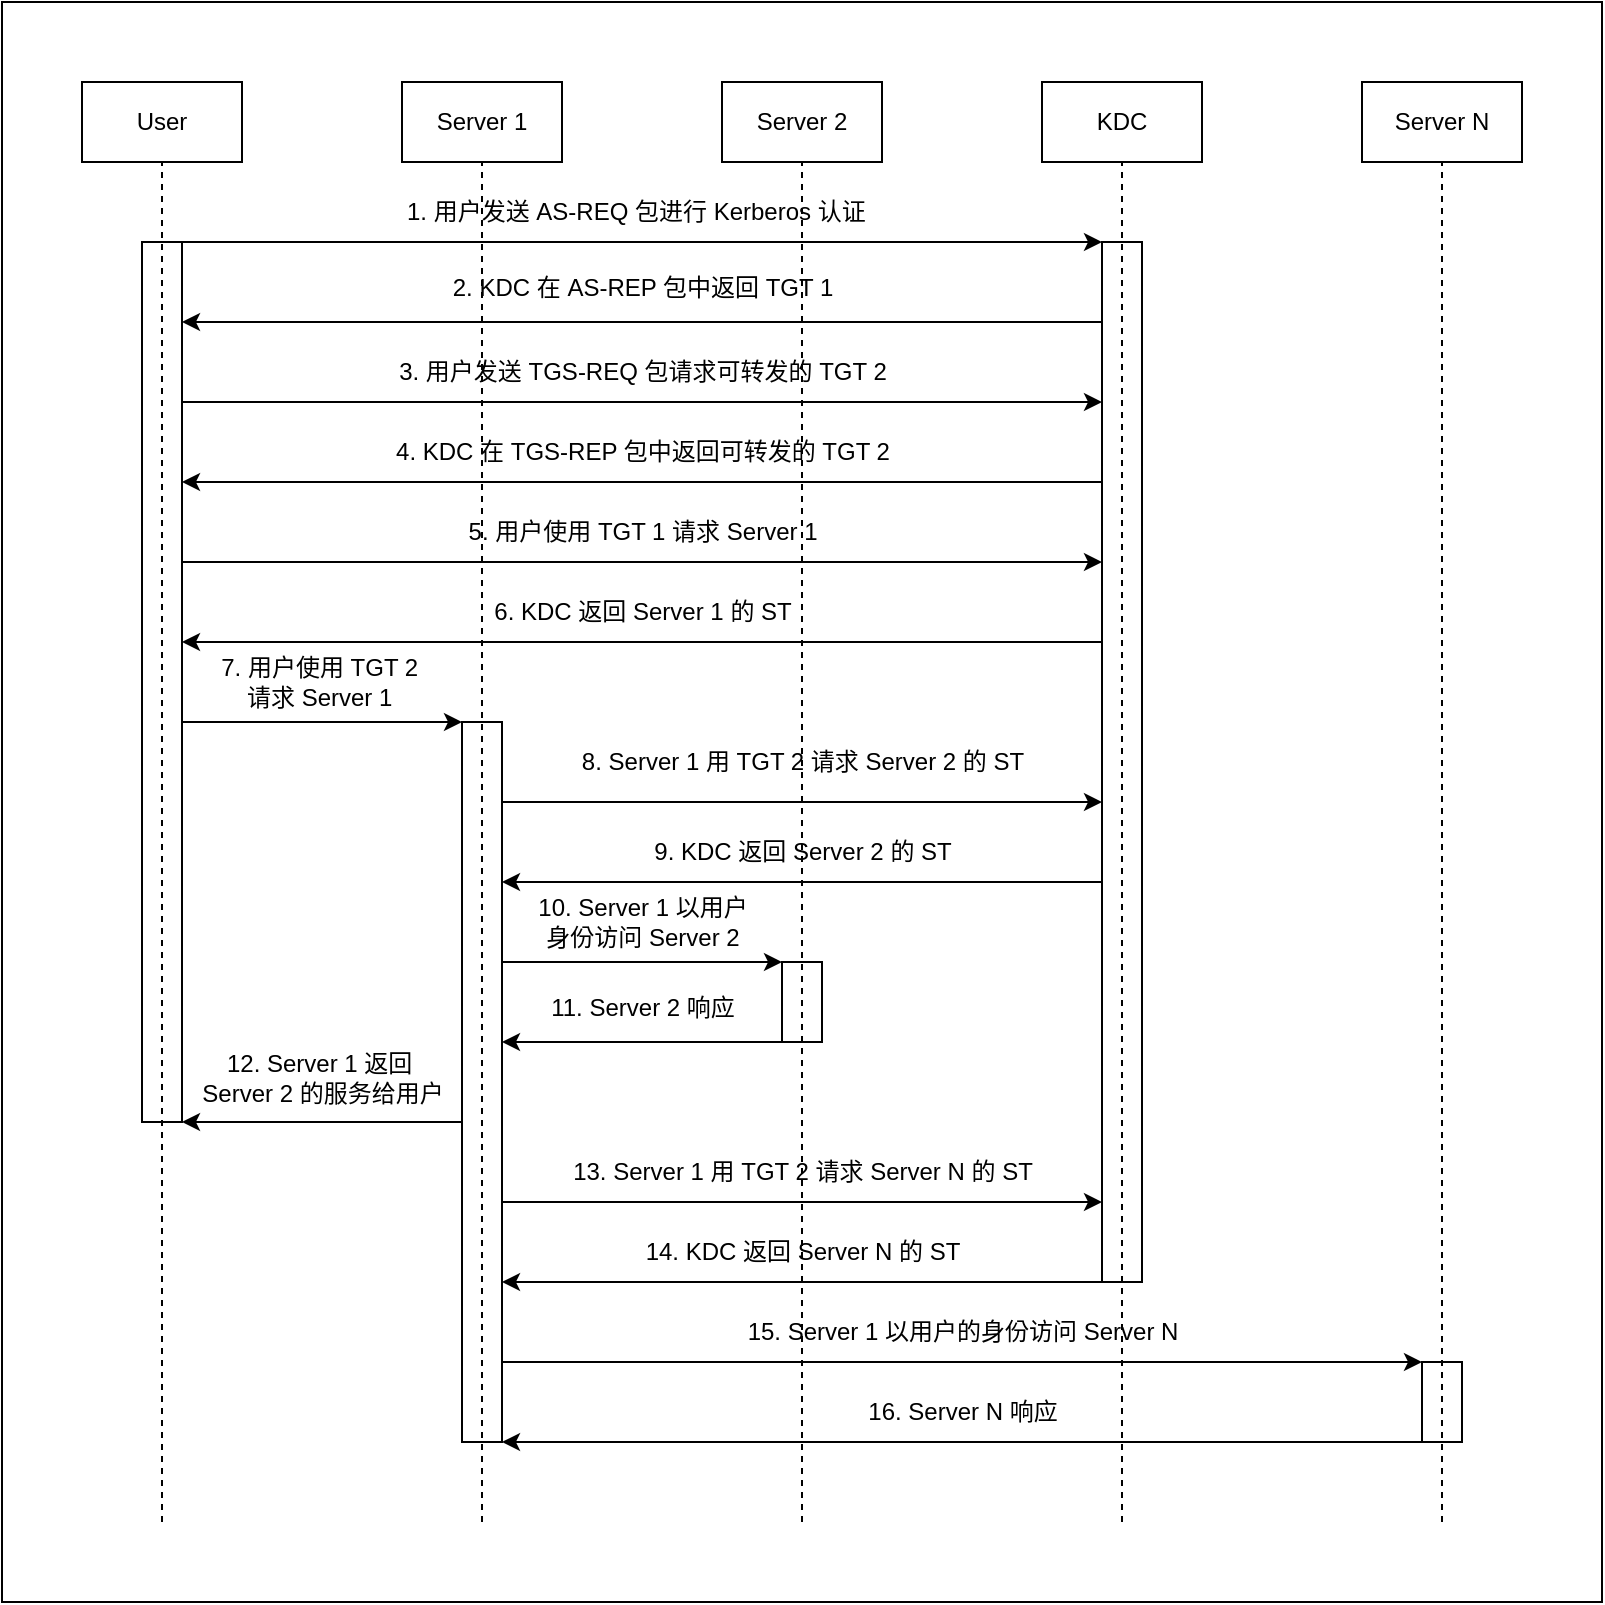 <mxfile version="22.0.4" type="github">
  <diagram name="第 1 页" id="ZDr5vjkKfLyj0icd-GqV">
    <mxGraphModel dx="1466" dy="654" grid="1" gridSize="10" guides="1" tooltips="1" connect="1" arrows="1" fold="1" page="1" pageScale="1" pageWidth="827" pageHeight="1169" math="0" shadow="0">
      <root>
        <mxCell id="0" />
        <mxCell id="1" parent="0" />
        <mxCell id="geqOU8Ly6QwuSXcI2jb7-61" value="" style="rounded=0;whiteSpace=wrap;html=1;" vertex="1" parent="1">
          <mxGeometry width="800" height="800" as="geometry" />
        </mxCell>
        <mxCell id="geqOU8Ly6QwuSXcI2jb7-50" value="" style="rounded=0;whiteSpace=wrap;html=1;" vertex="1" parent="1">
          <mxGeometry x="710" y="680" width="20" height="40" as="geometry" />
        </mxCell>
        <mxCell id="geqOU8Ly6QwuSXcI2jb7-41" value="" style="rounded=0;whiteSpace=wrap;html=1;" vertex="1" parent="1">
          <mxGeometry x="390" y="480" width="20" height="40" as="geometry" />
        </mxCell>
        <mxCell id="geqOU8Ly6QwuSXcI2jb7-10" value="" style="rounded=0;whiteSpace=wrap;html=1;" vertex="1" parent="1">
          <mxGeometry x="550" y="120" width="20" height="520" as="geometry" />
        </mxCell>
        <mxCell id="geqOU8Ly6QwuSXcI2jb7-28" value="" style="rounded=0;whiteSpace=wrap;html=1;" vertex="1" parent="1">
          <mxGeometry x="230" y="360" width="20" height="360" as="geometry" />
        </mxCell>
        <mxCell id="geqOU8Ly6QwuSXcI2jb7-8" value="" style="rounded=0;whiteSpace=wrap;html=1;" vertex="1" parent="1">
          <mxGeometry x="70" y="120" width="20" height="440" as="geometry" />
        </mxCell>
        <mxCell id="geqOU8Ly6QwuSXcI2jb7-1" value="User" style="rounded=0;whiteSpace=wrap;html=1;" vertex="1" parent="1">
          <mxGeometry x="40" y="40" width="80" height="40" as="geometry" />
        </mxCell>
        <mxCell id="geqOU8Ly6QwuSXcI2jb7-2" value="Server 1" style="rounded=0;whiteSpace=wrap;html=1;" vertex="1" parent="1">
          <mxGeometry x="200" y="40" width="80" height="40" as="geometry" />
        </mxCell>
        <mxCell id="geqOU8Ly6QwuSXcI2jb7-3" value="Server 2" style="rounded=0;whiteSpace=wrap;html=1;" vertex="1" parent="1">
          <mxGeometry x="360" y="40" width="80" height="40" as="geometry" />
        </mxCell>
        <mxCell id="geqOU8Ly6QwuSXcI2jb7-4" value="Server N" style="rounded=0;whiteSpace=wrap;html=1;" vertex="1" parent="1">
          <mxGeometry x="680" y="40" width="80" height="40" as="geometry" />
        </mxCell>
        <mxCell id="geqOU8Ly6QwuSXcI2jb7-5" value="KDC" style="rounded=0;whiteSpace=wrap;html=1;" vertex="1" parent="1">
          <mxGeometry x="520" y="40" width="80" height="40" as="geometry" />
        </mxCell>
        <mxCell id="geqOU8Ly6QwuSXcI2jb7-6" value="" style="endArrow=none;dashed=1;html=1;rounded=0;entryX=0.5;entryY=1;entryDx=0;entryDy=0;" edge="1" parent="1" target="geqOU8Ly6QwuSXcI2jb7-1">
          <mxGeometry width="50" height="50" relative="1" as="geometry">
            <mxPoint x="80" y="760" as="sourcePoint" />
            <mxPoint x="70" y="100" as="targetPoint" />
          </mxGeometry>
        </mxCell>
        <mxCell id="geqOU8Ly6QwuSXcI2jb7-7" value="" style="endArrow=none;dashed=1;html=1;rounded=0;entryX=0.5;entryY=1;entryDx=0;entryDy=0;" edge="1" parent="1" target="geqOU8Ly6QwuSXcI2jb7-5">
          <mxGeometry width="50" height="50" relative="1" as="geometry">
            <mxPoint x="560" y="760" as="sourcePoint" />
            <mxPoint x="540" y="210" as="targetPoint" />
          </mxGeometry>
        </mxCell>
        <mxCell id="geqOU8Ly6QwuSXcI2jb7-12" value="" style="endArrow=classic;html=1;rounded=0;exitX=1;exitY=0;exitDx=0;exitDy=0;entryX=0;entryY=0;entryDx=0;entryDy=0;" edge="1" parent="1" source="geqOU8Ly6QwuSXcI2jb7-8" target="geqOU8Ly6QwuSXcI2jb7-10">
          <mxGeometry width="50" height="50" relative="1" as="geometry">
            <mxPoint x="390" y="300" as="sourcePoint" />
            <mxPoint x="440" y="250" as="targetPoint" />
          </mxGeometry>
        </mxCell>
        <mxCell id="geqOU8Ly6QwuSXcI2jb7-13" value="1. 用户发送 AS-REQ 包进行 Kerberos 认证&amp;nbsp;&amp;nbsp; " style="text;html=1;align=center;verticalAlign=middle;resizable=0;points=[];autosize=1;strokeColor=none;fillColor=none;" vertex="1" parent="1">
          <mxGeometry x="190" y="90" width="260" height="30" as="geometry" />
        </mxCell>
        <mxCell id="geqOU8Ly6QwuSXcI2jb7-15" value="2. KDC 在 AS-REP 包中返回 TGT 1" style="text;html=1;align=center;verticalAlign=middle;resizable=0;points=[];autosize=1;strokeColor=none;fillColor=none;" vertex="1" parent="1">
          <mxGeometry x="215" y="128" width="210" height="30" as="geometry" />
        </mxCell>
        <mxCell id="geqOU8Ly6QwuSXcI2jb7-16" value="" style="endArrow=classic;html=1;rounded=0;" edge="1" parent="1">
          <mxGeometry width="50" height="50" relative="1" as="geometry">
            <mxPoint x="90" y="200" as="sourcePoint" />
            <mxPoint x="550" y="200" as="targetPoint" />
          </mxGeometry>
        </mxCell>
        <mxCell id="geqOU8Ly6QwuSXcI2jb7-17" value="3. 用户发送 TGS-REQ 包请求可转发的 TGT 2" style="text;html=1;align=center;verticalAlign=middle;resizable=0;points=[];autosize=1;strokeColor=none;fillColor=none;" vertex="1" parent="1">
          <mxGeometry x="185" y="170" width="270" height="30" as="geometry" />
        </mxCell>
        <mxCell id="geqOU8Ly6QwuSXcI2jb7-18" value="" style="endArrow=classic;html=1;rounded=0;exitX=-0.006;exitY=0.236;exitDx=0;exitDy=0;exitPerimeter=0;entryX=1.019;entryY=0.235;entryDx=0;entryDy=0;entryPerimeter=0;" edge="1" parent="1">
          <mxGeometry width="50" height="50" relative="1" as="geometry">
            <mxPoint x="550" y="240" as="sourcePoint" />
            <mxPoint x="90" y="240" as="targetPoint" />
          </mxGeometry>
        </mxCell>
        <mxCell id="geqOU8Ly6QwuSXcI2jb7-19" value="4. KDC 在 TGS-REP 包中返回可转发的 TGT 2" style="text;html=1;align=center;verticalAlign=middle;resizable=0;points=[];autosize=1;strokeColor=none;fillColor=none;" vertex="1" parent="1">
          <mxGeometry x="185" y="210" width="270" height="30" as="geometry" />
        </mxCell>
        <mxCell id="geqOU8Ly6QwuSXcI2jb7-20" value="" style="endArrow=classic;html=1;rounded=0;" edge="1" parent="1">
          <mxGeometry width="50" height="50" relative="1" as="geometry">
            <mxPoint x="90" y="280" as="sourcePoint" />
            <mxPoint x="550" y="280" as="targetPoint" />
          </mxGeometry>
        </mxCell>
        <mxCell id="geqOU8Ly6QwuSXcI2jb7-23" value="" style="endArrow=classic;html=1;rounded=0;exitX=-0.006;exitY=0.236;exitDx=0;exitDy=0;exitPerimeter=0;entryX=1.019;entryY=0.235;entryDx=0;entryDy=0;entryPerimeter=0;" edge="1" parent="1">
          <mxGeometry width="50" height="50" relative="1" as="geometry">
            <mxPoint x="550" y="160" as="sourcePoint" />
            <mxPoint x="90" y="160" as="targetPoint" />
          </mxGeometry>
        </mxCell>
        <mxCell id="geqOU8Ly6QwuSXcI2jb7-24" value="5. 用户使用 TGT 1 请求 Server 1" style="text;html=1;align=center;verticalAlign=middle;resizable=0;points=[];autosize=1;strokeColor=none;fillColor=none;" vertex="1" parent="1">
          <mxGeometry x="220" y="250" width="200" height="30" as="geometry" />
        </mxCell>
        <mxCell id="geqOU8Ly6QwuSXcI2jb7-25" value="" style="endArrow=classic;html=1;rounded=0;exitX=-0.006;exitY=0.236;exitDx=0;exitDy=0;exitPerimeter=0;entryX=1.019;entryY=0.235;entryDx=0;entryDy=0;entryPerimeter=0;" edge="1" parent="1">
          <mxGeometry width="50" height="50" relative="1" as="geometry">
            <mxPoint x="550" y="320" as="sourcePoint" />
            <mxPoint x="90" y="320" as="targetPoint" />
          </mxGeometry>
        </mxCell>
        <mxCell id="geqOU8Ly6QwuSXcI2jb7-26" value="6. KDC 返回 Server 1 的 ST" style="text;html=1;align=center;verticalAlign=middle;resizable=0;points=[];autosize=1;strokeColor=none;fillColor=none;" vertex="1" parent="1">
          <mxGeometry x="235" y="290" width="170" height="30" as="geometry" />
        </mxCell>
        <mxCell id="geqOU8Ly6QwuSXcI2jb7-27" value="" style="endArrow=none;dashed=1;html=1;rounded=0;entryX=0.5;entryY=1;entryDx=0;entryDy=0;" edge="1" parent="1" target="geqOU8Ly6QwuSXcI2jb7-2">
          <mxGeometry width="50" height="50" relative="1" as="geometry">
            <mxPoint x="240" y="760" as="sourcePoint" />
            <mxPoint x="190" y="360" as="targetPoint" />
          </mxGeometry>
        </mxCell>
        <mxCell id="geqOU8Ly6QwuSXcI2jb7-30" value="" style="endArrow=classic;html=1;rounded=0;" edge="1" parent="1">
          <mxGeometry width="50" height="50" relative="1" as="geometry">
            <mxPoint x="90" y="360" as="sourcePoint" />
            <mxPoint x="230" y="360" as="targetPoint" />
          </mxGeometry>
        </mxCell>
        <mxCell id="geqOU8Ly6QwuSXcI2jb7-31" value="&lt;div&gt;7. 用户使用 TGT 2&amp;nbsp;&lt;/div&gt;&lt;div&gt;请求 Server 1&amp;nbsp; &lt;/div&gt;" style="text;html=1;align=center;verticalAlign=middle;resizable=0;points=[];autosize=1;strokeColor=none;fillColor=none;" vertex="1" parent="1">
          <mxGeometry x="100" y="320" width="120" height="40" as="geometry" />
        </mxCell>
        <mxCell id="geqOU8Ly6QwuSXcI2jb7-32" value="" style="endArrow=none;dashed=1;html=1;rounded=0;entryX=0.5;entryY=1;entryDx=0;entryDy=0;" edge="1" parent="1" target="geqOU8Ly6QwuSXcI2jb7-3">
          <mxGeometry width="50" height="50" relative="1" as="geometry">
            <mxPoint x="400" y="760" as="sourcePoint" />
            <mxPoint x="630" y="110" as="targetPoint" />
          </mxGeometry>
        </mxCell>
        <mxCell id="geqOU8Ly6QwuSXcI2jb7-35" value="" style="endArrow=classic;html=1;rounded=0;" edge="1" parent="1">
          <mxGeometry width="50" height="50" relative="1" as="geometry">
            <mxPoint x="250" y="400" as="sourcePoint" />
            <mxPoint x="550" y="400" as="targetPoint" />
          </mxGeometry>
        </mxCell>
        <mxCell id="geqOU8Ly6QwuSXcI2jb7-36" value="8. Server 1 用 TGT 2 请求 Server 2 的 ST" style="text;html=1;align=center;verticalAlign=middle;resizable=0;points=[];autosize=1;strokeColor=none;fillColor=none;" vertex="1" parent="1">
          <mxGeometry x="280" y="365" width="240" height="30" as="geometry" />
        </mxCell>
        <mxCell id="geqOU8Ly6QwuSXcI2jb7-37" value="" style="endArrow=classic;html=1;rounded=0;entryX=1.019;entryY=0.235;entryDx=0;entryDy=0;entryPerimeter=0;" edge="1" parent="1">
          <mxGeometry width="50" height="50" relative="1" as="geometry">
            <mxPoint x="550" y="440" as="sourcePoint" />
            <mxPoint x="250" y="440" as="targetPoint" />
          </mxGeometry>
        </mxCell>
        <mxCell id="geqOU8Ly6QwuSXcI2jb7-38" value="9. KDC 返回 Server 2 的 ST" style="text;html=1;align=center;verticalAlign=middle;resizable=0;points=[];autosize=1;strokeColor=none;fillColor=none;" vertex="1" parent="1">
          <mxGeometry x="315" y="410" width="170" height="30" as="geometry" />
        </mxCell>
        <mxCell id="geqOU8Ly6QwuSXcI2jb7-43" value="" style="endArrow=classic;html=1;rounded=0;" edge="1" parent="1">
          <mxGeometry width="50" height="50" relative="1" as="geometry">
            <mxPoint x="250" y="480" as="sourcePoint" />
            <mxPoint x="390" y="480" as="targetPoint" />
          </mxGeometry>
        </mxCell>
        <mxCell id="geqOU8Ly6QwuSXcI2jb7-44" value="&lt;div&gt;10. Server 1 以用户&lt;/div&gt;&lt;div&gt;身份访问 Server 2&lt;/div&gt;" style="text;html=1;align=center;verticalAlign=middle;resizable=0;points=[];autosize=1;strokeColor=none;fillColor=none;" vertex="1" parent="1">
          <mxGeometry x="255" y="440" width="130" height="40" as="geometry" />
        </mxCell>
        <mxCell id="geqOU8Ly6QwuSXcI2jb7-45" value="" style="endArrow=classic;html=1;rounded=0;entryX=1.019;entryY=0.235;entryDx=0;entryDy=0;entryPerimeter=0;" edge="1" parent="1">
          <mxGeometry width="50" height="50" relative="1" as="geometry">
            <mxPoint x="390" y="520" as="sourcePoint" />
            <mxPoint x="250" y="520" as="targetPoint" />
          </mxGeometry>
        </mxCell>
        <mxCell id="geqOU8Ly6QwuSXcI2jb7-46" value="&lt;div&gt;11. Server 2 响应&lt;/div&gt;" style="text;html=1;align=center;verticalAlign=middle;resizable=0;points=[];autosize=1;strokeColor=none;fillColor=none;" vertex="1" parent="1">
          <mxGeometry x="260" y="488" width="120" height="30" as="geometry" />
        </mxCell>
        <mxCell id="geqOU8Ly6QwuSXcI2jb7-47" value="" style="endArrow=classic;html=1;rounded=0;entryX=1.019;entryY=0.235;entryDx=0;entryDy=0;entryPerimeter=0;" edge="1" parent="1">
          <mxGeometry width="50" height="50" relative="1" as="geometry">
            <mxPoint x="230" y="560" as="sourcePoint" />
            <mxPoint x="90" y="560" as="targetPoint" />
          </mxGeometry>
        </mxCell>
        <mxCell id="geqOU8Ly6QwuSXcI2jb7-48" value="&lt;div&gt;12. Server 1 返回&amp;nbsp;&lt;/div&gt;&lt;div&gt;Server 2 的服务给用户&lt;/div&gt;" style="text;html=1;align=center;verticalAlign=middle;resizable=0;points=[];autosize=1;strokeColor=none;fillColor=none;" vertex="1" parent="1">
          <mxGeometry x="90" y="518" width="140" height="40" as="geometry" />
        </mxCell>
        <mxCell id="geqOU8Ly6QwuSXcI2jb7-49" value="" style="endArrow=none;dashed=1;html=1;rounded=0;entryX=0.5;entryY=1;entryDx=0;entryDy=0;" edge="1" parent="1" target="geqOU8Ly6QwuSXcI2jb7-4">
          <mxGeometry width="50" height="50" relative="1" as="geometry">
            <mxPoint x="720" y="760" as="sourcePoint" />
            <mxPoint x="700" y="280" as="targetPoint" />
          </mxGeometry>
        </mxCell>
        <mxCell id="geqOU8Ly6QwuSXcI2jb7-53" value="" style="endArrow=classic;html=1;rounded=0;" edge="1" parent="1">
          <mxGeometry width="50" height="50" relative="1" as="geometry">
            <mxPoint x="250" y="600" as="sourcePoint" />
            <mxPoint x="550" y="600" as="targetPoint" />
          </mxGeometry>
        </mxCell>
        <mxCell id="geqOU8Ly6QwuSXcI2jb7-54" value="13. Server 1 用 TGT 2 请求 Server N 的 ST" style="text;html=1;align=center;verticalAlign=middle;resizable=0;points=[];autosize=1;strokeColor=none;fillColor=none;" vertex="1" parent="1">
          <mxGeometry x="275" y="570" width="250" height="30" as="geometry" />
        </mxCell>
        <mxCell id="geqOU8Ly6QwuSXcI2jb7-55" value="" style="endArrow=classic;html=1;rounded=0;entryX=1.019;entryY=0.235;entryDx=0;entryDy=0;entryPerimeter=0;" edge="1" parent="1">
          <mxGeometry width="50" height="50" relative="1" as="geometry">
            <mxPoint x="550" y="640" as="sourcePoint" />
            <mxPoint x="250" y="640" as="targetPoint" />
          </mxGeometry>
        </mxCell>
        <mxCell id="geqOU8Ly6QwuSXcI2jb7-56" value="14. KDC 返回 Server N 的 ST" style="text;html=1;align=center;verticalAlign=middle;resizable=0;points=[];autosize=1;strokeColor=none;fillColor=none;" vertex="1" parent="1">
          <mxGeometry x="310" y="610" width="180" height="30" as="geometry" />
        </mxCell>
        <mxCell id="geqOU8Ly6QwuSXcI2jb7-57" value="" style="endArrow=classic;html=1;rounded=0;" edge="1" parent="1">
          <mxGeometry width="50" height="50" relative="1" as="geometry">
            <mxPoint x="250" y="680" as="sourcePoint" />
            <mxPoint x="710" y="680" as="targetPoint" />
          </mxGeometry>
        </mxCell>
        <mxCell id="geqOU8Ly6QwuSXcI2jb7-58" value="" style="endArrow=classic;html=1;rounded=0;exitX=-0.006;exitY=0.236;exitDx=0;exitDy=0;exitPerimeter=0;entryX=1.019;entryY=0.235;entryDx=0;entryDy=0;entryPerimeter=0;" edge="1" parent="1">
          <mxGeometry width="50" height="50" relative="1" as="geometry">
            <mxPoint x="710" y="720" as="sourcePoint" />
            <mxPoint x="250" y="720" as="targetPoint" />
          </mxGeometry>
        </mxCell>
        <mxCell id="geqOU8Ly6QwuSXcI2jb7-59" value="15. Server 1 以用户的身份访问 Server N" style="text;html=1;align=center;verticalAlign=middle;resizable=0;points=[];autosize=1;strokeColor=none;fillColor=none;" vertex="1" parent="1">
          <mxGeometry x="360" y="650" width="240" height="30" as="geometry" />
        </mxCell>
        <mxCell id="geqOU8Ly6QwuSXcI2jb7-60" value="16. Server N 响应" style="text;html=1;align=center;verticalAlign=middle;resizable=0;points=[];autosize=1;strokeColor=none;fillColor=none;" vertex="1" parent="1">
          <mxGeometry x="420" y="690" width="120" height="30" as="geometry" />
        </mxCell>
      </root>
    </mxGraphModel>
  </diagram>
</mxfile>
